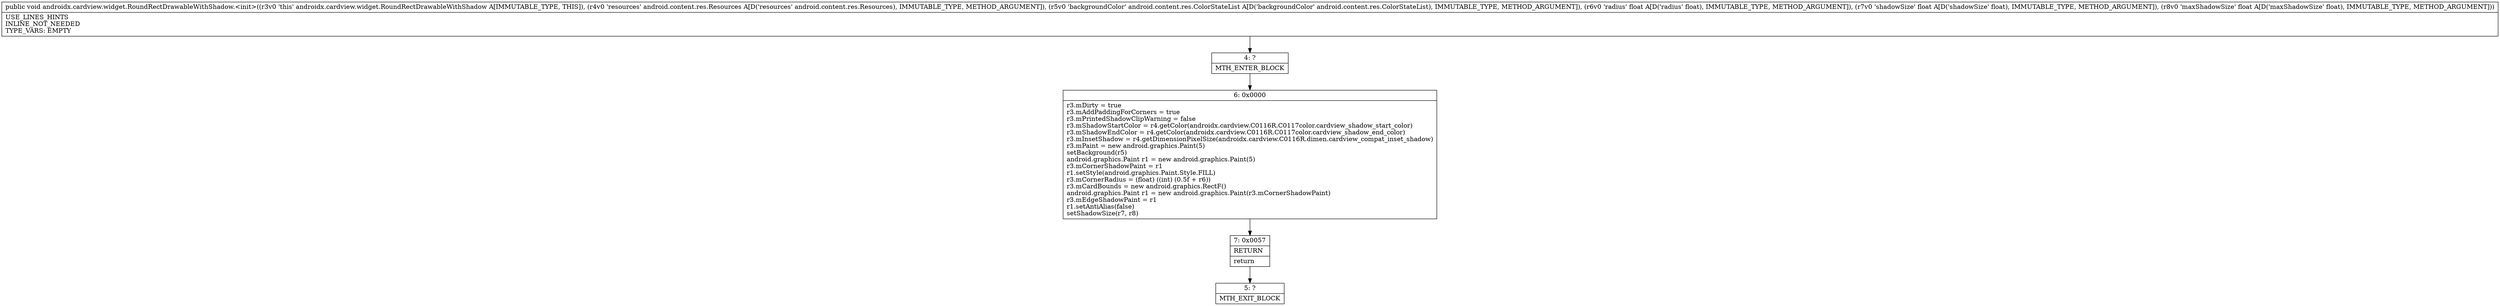 digraph "CFG forandroidx.cardview.widget.RoundRectDrawableWithShadow.\<init\>(Landroid\/content\/res\/Resources;Landroid\/content\/res\/ColorStateList;FFF)V" {
Node_4 [shape=record,label="{4\:\ ?|MTH_ENTER_BLOCK\l}"];
Node_6 [shape=record,label="{6\:\ 0x0000|r3.mDirty = true\lr3.mAddPaddingForCorners = true\lr3.mPrintedShadowClipWarning = false\lr3.mShadowStartColor = r4.getColor(androidx.cardview.C0116R.C0117color.cardview_shadow_start_color)\lr3.mShadowEndColor = r4.getColor(androidx.cardview.C0116R.C0117color.cardview_shadow_end_color)\lr3.mInsetShadow = r4.getDimensionPixelSize(androidx.cardview.C0116R.dimen.cardview_compat_inset_shadow)\lr3.mPaint = new android.graphics.Paint(5)\lsetBackground(r5)\landroid.graphics.Paint r1 = new android.graphics.Paint(5)\lr3.mCornerShadowPaint = r1\lr1.setStyle(android.graphics.Paint.Style.FILL)\lr3.mCornerRadius = (float) ((int) (0.5f + r6))\lr3.mCardBounds = new android.graphics.RectF()\landroid.graphics.Paint r1 = new android.graphics.Paint(r3.mCornerShadowPaint)\lr3.mEdgeShadowPaint = r1\lr1.setAntiAlias(false)\lsetShadowSize(r7, r8)\l}"];
Node_7 [shape=record,label="{7\:\ 0x0057|RETURN\l|return\l}"];
Node_5 [shape=record,label="{5\:\ ?|MTH_EXIT_BLOCK\l}"];
MethodNode[shape=record,label="{public void androidx.cardview.widget.RoundRectDrawableWithShadow.\<init\>((r3v0 'this' androidx.cardview.widget.RoundRectDrawableWithShadow A[IMMUTABLE_TYPE, THIS]), (r4v0 'resources' android.content.res.Resources A[D('resources' android.content.res.Resources), IMMUTABLE_TYPE, METHOD_ARGUMENT]), (r5v0 'backgroundColor' android.content.res.ColorStateList A[D('backgroundColor' android.content.res.ColorStateList), IMMUTABLE_TYPE, METHOD_ARGUMENT]), (r6v0 'radius' float A[D('radius' float), IMMUTABLE_TYPE, METHOD_ARGUMENT]), (r7v0 'shadowSize' float A[D('shadowSize' float), IMMUTABLE_TYPE, METHOD_ARGUMENT]), (r8v0 'maxShadowSize' float A[D('maxShadowSize' float), IMMUTABLE_TYPE, METHOD_ARGUMENT]))  | USE_LINES_HINTS\lINLINE_NOT_NEEDED\lTYPE_VARS: EMPTY\l}"];
MethodNode -> Node_4;Node_4 -> Node_6;
Node_6 -> Node_7;
Node_7 -> Node_5;
}

